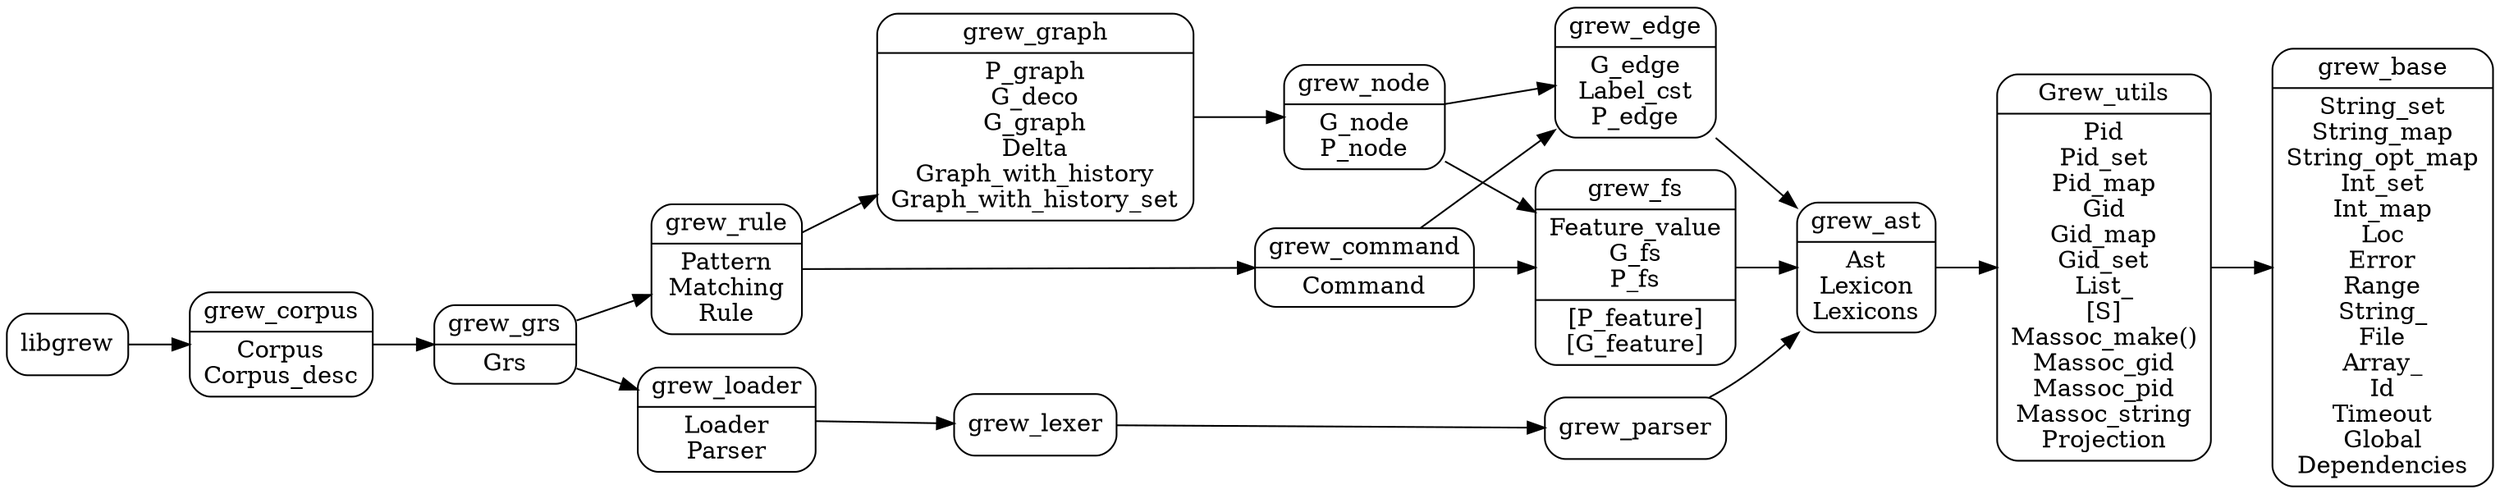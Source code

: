 digraph grew {
  node [shape=Mrecord];
  rankdir = LR;
  grew_base [label="grew_base|String_set\nString_map\nString_opt_map\nInt_set\nInt_map\nLoc\nError\nRange\nString_\nFile\nArray_\nId\nTimeout\nGlobal\nDependencies"]
  Grew_utils [label="Grew_utils|Pid\nPid_set\nPid_map\nGid\nGid_map\nGid_set\nList_\n[S]\nMassoc_make()\nMassoc_gid\nMassoc_pid\nMassoc_string\nProjection"]
  grew_ast [label="grew_ast|Ast\nLexicon\nLexicons"]
  grew_loader [label="grew_loader|Loader\nParser"]
  grew_fs [label="grew_fs|Feature_value\nG_fs\nP_fs|[P_feature]\n[G_feature]"]
  grew_edge [label="grew_edge|G_edge\nLabel_cst\nP_edge"]
  grew_node [label="grew_node|G_node\nP_node"]
  grew_command [label="grew_command|Command"]
  grew_graph [label="grew_graph|P_graph\nG_deco\nG_graph\nDelta\nGraph_with_history\nGraph_with_history_set"]
  grew_rule [label="grew_rule|Pattern\nMatching\nRule"]
  grew_grs [label="grew_grs|Grs"]
  grew_corpus [label="grew_corpus|Corpus\nCorpus_desc"]

grew_ast -> Grew_utils -> grew_base
grew_edge -> grew_ast
grew_fs -> grew_ast
grew_command -> grew_edge
grew_command -> grew_fs
grew_node -> grew_edge
grew_node -> grew_fs
grew_graph -> grew_node
grew_rule -> grew_command
grew_rule -> grew_graph
grew_grs -> grew_rule
grew_grs -> grew_loader -> grew_lexer -> grew_parser -> grew_ast
grew_corpus -> grew_grs
libgrew -> grew_corpus

}